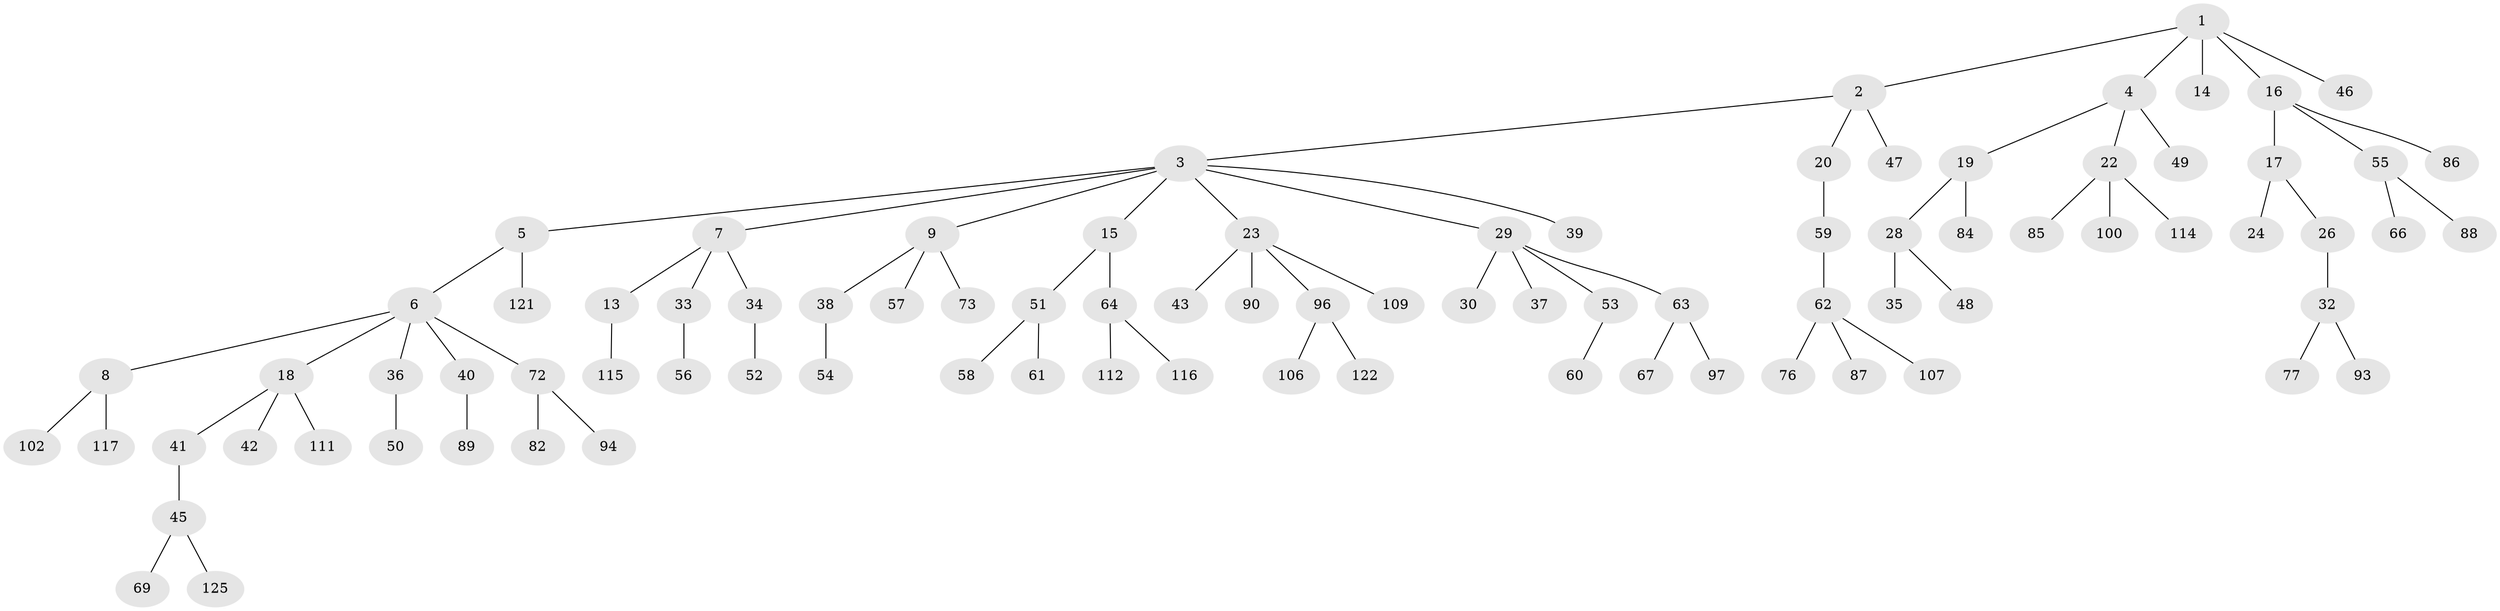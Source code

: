 // original degree distribution, {5: 0.03125, 4: 0.078125, 8: 0.0078125, 3: 0.1953125, 2: 0.1796875, 1: 0.5078125}
// Generated by graph-tools (version 1.1) at 2025/19/03/04/25 18:19:20]
// undirected, 89 vertices, 88 edges
graph export_dot {
graph [start="1"]
  node [color=gray90,style=filled];
  1;
  2;
  3;
  4;
  5;
  6 [super="+75+10"];
  7;
  8 [super="+80"];
  9 [super="+12"];
  13;
  14;
  15 [super="+21"];
  16;
  17;
  18;
  19;
  20;
  22;
  23 [super="+25+74"];
  24;
  26 [super="+27"];
  28 [super="+31"];
  29;
  30;
  32;
  33;
  34;
  35;
  36;
  37 [super="+110"];
  38 [super="+44"];
  39;
  40;
  41 [super="+78"];
  42;
  43 [super="+83+71"];
  45;
  46;
  47;
  48;
  49 [super="+119"];
  50;
  51 [super="+68+124"];
  52;
  53;
  54;
  55;
  56;
  57;
  58;
  59;
  60;
  61;
  62;
  63 [super="+65"];
  64;
  66;
  67;
  69;
  72;
  73;
  76;
  77;
  82;
  84;
  85 [super="+118"];
  86;
  87;
  88;
  89;
  90 [super="+92"];
  93 [super="+127"];
  94;
  96 [super="+105+98"];
  97;
  100;
  102;
  106;
  107;
  109;
  111;
  112;
  114 [super="+128"];
  115;
  116;
  117;
  121;
  122;
  125;
  1 -- 2;
  1 -- 4;
  1 -- 14;
  1 -- 16;
  1 -- 46;
  2 -- 3;
  2 -- 20;
  2 -- 47;
  3 -- 5;
  3 -- 7;
  3 -- 9;
  3 -- 15;
  3 -- 23;
  3 -- 29;
  3 -- 39;
  4 -- 19;
  4 -- 22;
  4 -- 49;
  5 -- 6;
  5 -- 121;
  6 -- 8;
  6 -- 18;
  6 -- 36;
  6 -- 40;
  6 -- 72;
  7 -- 13;
  7 -- 33;
  7 -- 34;
  8 -- 117;
  8 -- 102;
  9 -- 57;
  9 -- 73;
  9 -- 38;
  13 -- 115;
  15 -- 51;
  15 -- 64;
  16 -- 17;
  16 -- 55;
  16 -- 86;
  17 -- 24;
  17 -- 26;
  18 -- 41;
  18 -- 42;
  18 -- 111;
  19 -- 28;
  19 -- 84;
  20 -- 59;
  22 -- 85;
  22 -- 100;
  22 -- 114;
  23 -- 43;
  23 -- 90;
  23 -- 96;
  23 -- 109;
  26 -- 32;
  28 -- 35;
  28 -- 48;
  29 -- 30;
  29 -- 37;
  29 -- 53;
  29 -- 63;
  32 -- 77;
  32 -- 93;
  33 -- 56;
  34 -- 52;
  36 -- 50;
  38 -- 54;
  40 -- 89;
  41 -- 45;
  45 -- 69;
  45 -- 125;
  51 -- 58;
  51 -- 61;
  53 -- 60;
  55 -- 66;
  55 -- 88;
  59 -- 62;
  62 -- 76;
  62 -- 87;
  62 -- 107;
  63 -- 97;
  63 -- 67;
  64 -- 112;
  64 -- 116;
  72 -- 82;
  72 -- 94;
  96 -- 106;
  96 -- 122;
}
